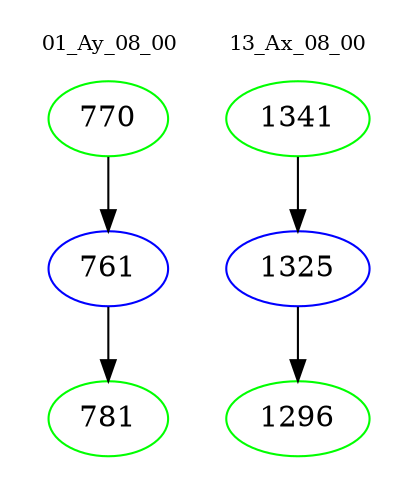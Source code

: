 digraph{
subgraph cluster_0 {
color = white
label = "01_Ay_08_00";
fontsize=10;
T0_770 [label="770", color="green"]
T0_770 -> T0_761 [color="black"]
T0_761 [label="761", color="blue"]
T0_761 -> T0_781 [color="black"]
T0_781 [label="781", color="green"]
}
subgraph cluster_1 {
color = white
label = "13_Ax_08_00";
fontsize=10;
T1_1341 [label="1341", color="green"]
T1_1341 -> T1_1325 [color="black"]
T1_1325 [label="1325", color="blue"]
T1_1325 -> T1_1296 [color="black"]
T1_1296 [label="1296", color="green"]
}
}
